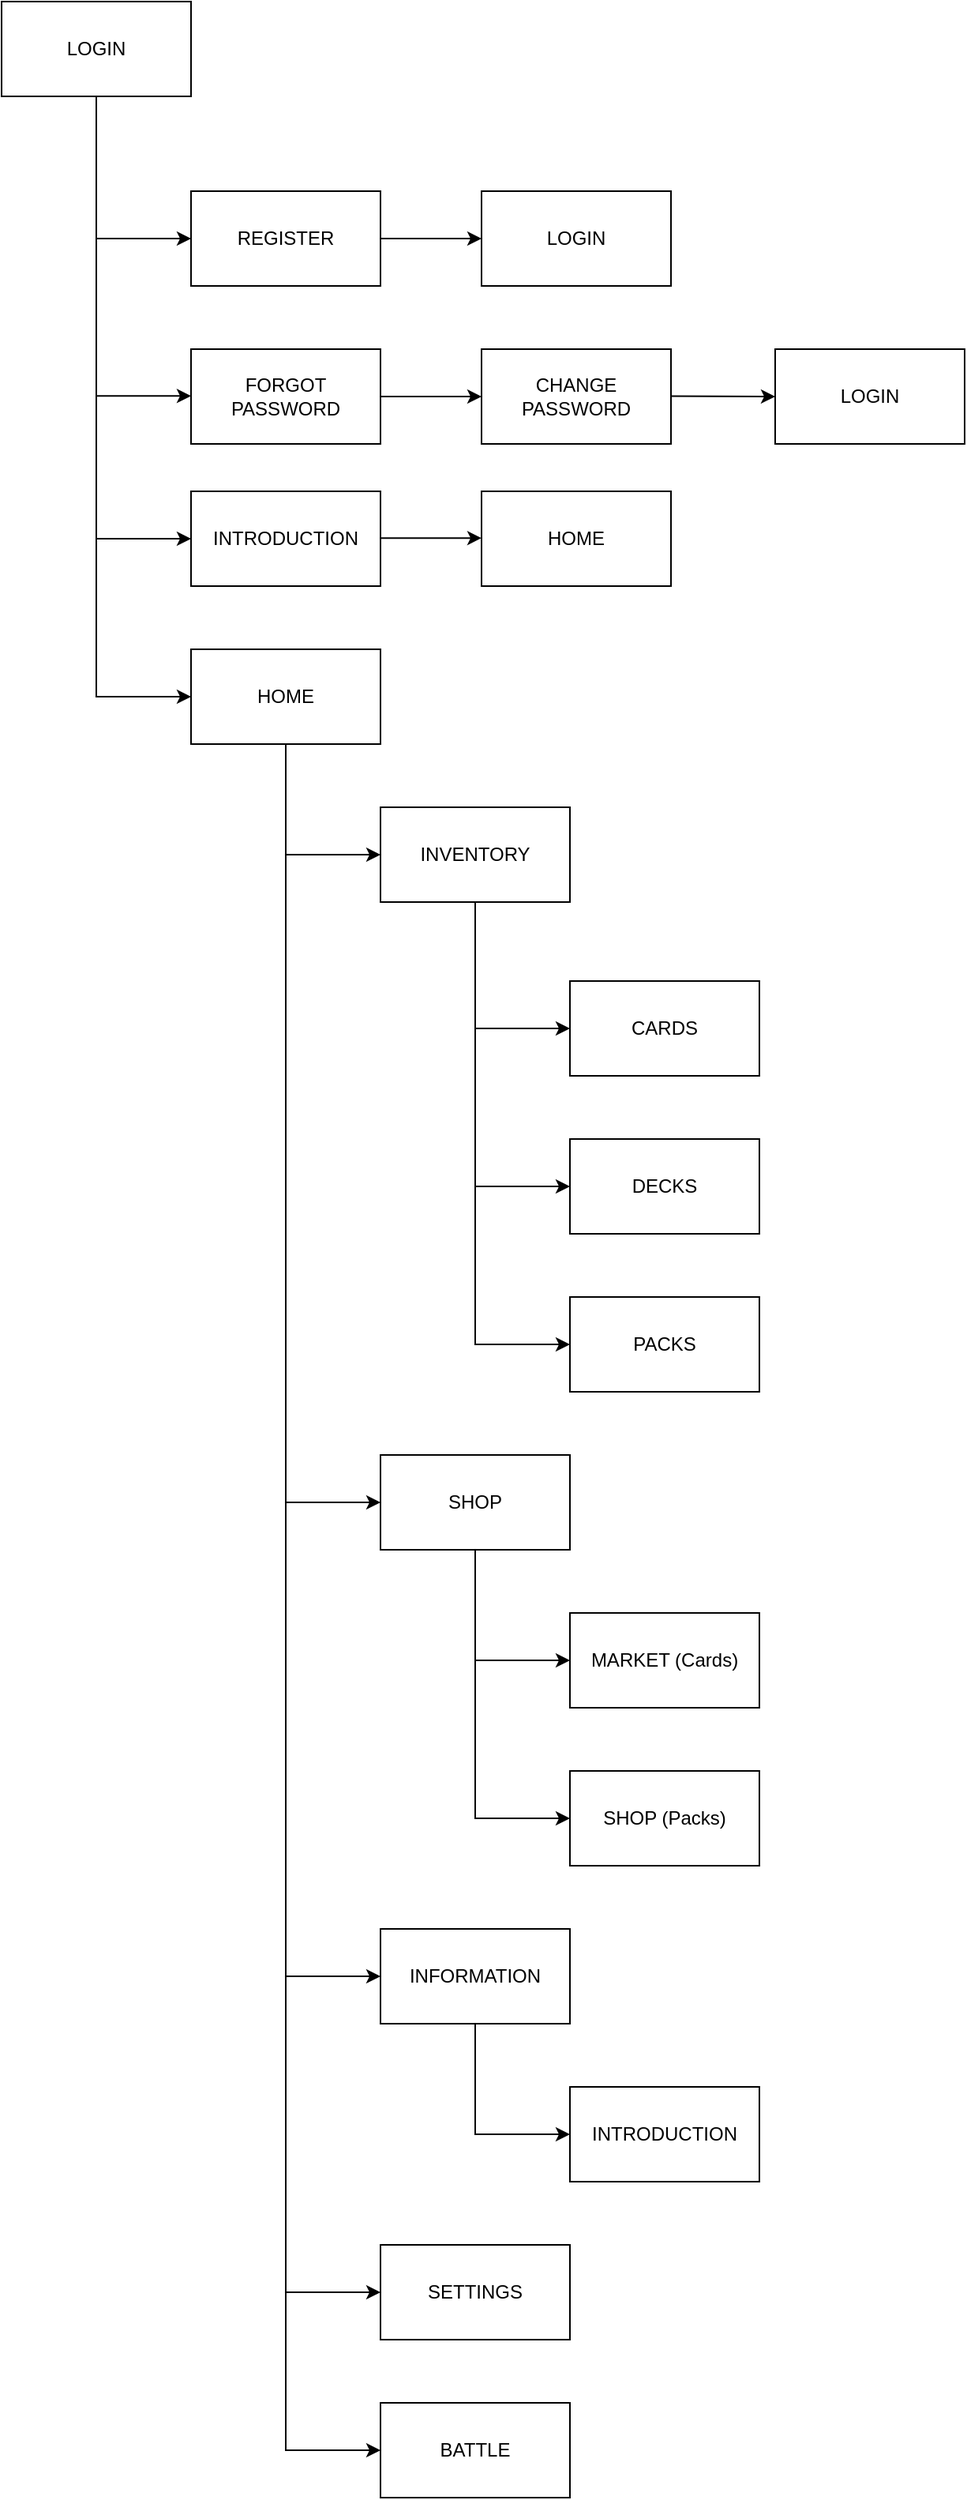 <mxfile version="24.4.6" type="device">
  <diagram name="Página-1" id="-VIf045ZAcbo_XNYpTKm">
    <mxGraphModel dx="1167" dy="627" grid="1" gridSize="10" guides="1" tooltips="1" connect="1" arrows="1" fold="1" page="1" pageScale="1" pageWidth="827" pageHeight="1169" math="0" shadow="0">
      <root>
        <mxCell id="0" />
        <mxCell id="1" parent="0" />
        <mxCell id="hazXGc5m5FmnoHVuEmII-1" value="LOGIN" style="rounded=0;whiteSpace=wrap;html=1;" vertex="1" parent="1">
          <mxGeometry x="50" y="70" width="120" height="60" as="geometry" />
        </mxCell>
        <mxCell id="hazXGc5m5FmnoHVuEmII-2" value="INTRODUCTION" style="rounded=0;whiteSpace=wrap;html=1;" vertex="1" parent="1">
          <mxGeometry x="170" y="380" width="120" height="60" as="geometry" />
        </mxCell>
        <mxCell id="hazXGc5m5FmnoHVuEmII-27" style="edgeStyle=orthogonalEdgeStyle;rounded=0;orthogonalLoop=1;jettySize=auto;html=1;entryX=0;entryY=0.5;entryDx=0;entryDy=0;" edge="1" parent="1" source="hazXGc5m5FmnoHVuEmII-3" target="hazXGc5m5FmnoHVuEmII-13">
          <mxGeometry relative="1" as="geometry">
            <mxPoint x="230" y="2301.067" as="targetPoint" />
          </mxGeometry>
        </mxCell>
        <mxCell id="hazXGc5m5FmnoHVuEmII-3" value="HOME" style="rounded=0;whiteSpace=wrap;html=1;" vertex="1" parent="1">
          <mxGeometry x="170" y="480" width="120" height="60" as="geometry" />
        </mxCell>
        <mxCell id="hazXGc5m5FmnoHVuEmII-29" style="edgeStyle=orthogonalEdgeStyle;rounded=0;orthogonalLoop=1;jettySize=auto;html=1;entryX=0;entryY=0.5;entryDx=0;entryDy=0;" edge="1" parent="1" source="hazXGc5m5FmnoHVuEmII-4" target="hazXGc5m5FmnoHVuEmII-7">
          <mxGeometry relative="1" as="geometry" />
        </mxCell>
        <mxCell id="hazXGc5m5FmnoHVuEmII-4" value="INVENTORY" style="rounded=0;whiteSpace=wrap;html=1;" vertex="1" parent="1">
          <mxGeometry x="290" y="580" width="120" height="60" as="geometry" />
        </mxCell>
        <mxCell id="hazXGc5m5FmnoHVuEmII-5" value="CARDS" style="rounded=0;whiteSpace=wrap;html=1;" vertex="1" parent="1">
          <mxGeometry x="410" y="690" width="120" height="60" as="geometry" />
        </mxCell>
        <mxCell id="hazXGc5m5FmnoHVuEmII-6" value="DECKS" style="rounded=0;whiteSpace=wrap;html=1;" vertex="1" parent="1">
          <mxGeometry x="410" y="790" width="120" height="60" as="geometry" />
        </mxCell>
        <mxCell id="hazXGc5m5FmnoHVuEmII-7" value="PACKS" style="rounded=0;whiteSpace=wrap;html=1;" vertex="1" parent="1">
          <mxGeometry x="410" y="890" width="120" height="60" as="geometry" />
        </mxCell>
        <mxCell id="hazXGc5m5FmnoHVuEmII-32" style="edgeStyle=orthogonalEdgeStyle;rounded=0;orthogonalLoop=1;jettySize=auto;html=1;entryX=0;entryY=0.5;entryDx=0;entryDy=0;" edge="1" parent="1" source="hazXGc5m5FmnoHVuEmII-8" target="hazXGc5m5FmnoHVuEmII-10">
          <mxGeometry relative="1" as="geometry" />
        </mxCell>
        <mxCell id="hazXGc5m5FmnoHVuEmII-8" value="SHOP" style="rounded=0;whiteSpace=wrap;html=1;" vertex="1" parent="1">
          <mxGeometry x="290" y="990" width="120" height="60" as="geometry" />
        </mxCell>
        <mxCell id="hazXGc5m5FmnoHVuEmII-9" value="MARKET (Cards)" style="rounded=0;whiteSpace=wrap;html=1;" vertex="1" parent="1">
          <mxGeometry x="410" y="1090" width="120" height="60" as="geometry" />
        </mxCell>
        <mxCell id="hazXGc5m5FmnoHVuEmII-10" value="SHOP (Packs)" style="rounded=0;whiteSpace=wrap;html=1;" vertex="1" parent="1">
          <mxGeometry x="410" y="1190" width="120" height="60" as="geometry" />
        </mxCell>
        <mxCell id="hazXGc5m5FmnoHVuEmII-11" value="INFORMATION" style="rounded=0;whiteSpace=wrap;html=1;" vertex="1" parent="1">
          <mxGeometry x="290" y="1290" width="120" height="60" as="geometry" />
        </mxCell>
        <mxCell id="hazXGc5m5FmnoHVuEmII-12" value="SETTINGS" style="rounded=0;whiteSpace=wrap;html=1;" vertex="1" parent="1">
          <mxGeometry x="290" y="1490" width="120" height="60" as="geometry" />
        </mxCell>
        <mxCell id="hazXGc5m5FmnoHVuEmII-13" value="BATTLE" style="rounded=0;whiteSpace=wrap;html=1;" vertex="1" parent="1">
          <mxGeometry x="290" y="1590" width="120" height="60" as="geometry" />
        </mxCell>
        <mxCell id="hazXGc5m5FmnoHVuEmII-14" value="" style="endArrow=classic;html=1;rounded=0;exitX=0.5;exitY=1;exitDx=0;exitDy=0;entryX=0;entryY=0.5;entryDx=0;entryDy=0;" edge="1" parent="1" source="hazXGc5m5FmnoHVuEmII-1" target="hazXGc5m5FmnoHVuEmII-3">
          <mxGeometry width="50" height="50" relative="1" as="geometry">
            <mxPoint x="150" y="270" as="sourcePoint" />
            <mxPoint x="110" y="530" as="targetPoint" />
            <Array as="points">
              <mxPoint x="110" y="510" />
            </Array>
          </mxGeometry>
        </mxCell>
        <mxCell id="hazXGc5m5FmnoHVuEmII-16" value="REGISTER" style="rounded=0;whiteSpace=wrap;html=1;" vertex="1" parent="1">
          <mxGeometry x="170" y="190" width="120" height="60" as="geometry" />
        </mxCell>
        <mxCell id="hazXGc5m5FmnoHVuEmII-17" value="FORGOT PASSWORD" style="rounded=0;whiteSpace=wrap;html=1;" vertex="1" parent="1">
          <mxGeometry x="170" y="290" width="120" height="60" as="geometry" />
        </mxCell>
        <mxCell id="hazXGc5m5FmnoHVuEmII-18" value="CHANGE PASSWORD" style="rounded=0;whiteSpace=wrap;html=1;" vertex="1" parent="1">
          <mxGeometry x="354" y="290" width="120" height="60" as="geometry" />
        </mxCell>
        <mxCell id="hazXGc5m5FmnoHVuEmII-19" value="" style="endArrow=classic;html=1;rounded=0;entryX=0;entryY=0.5;entryDx=0;entryDy=0;" edge="1" parent="1" target="hazXGc5m5FmnoHVuEmII-16">
          <mxGeometry width="50" height="50" relative="1" as="geometry">
            <mxPoint x="110" y="220" as="sourcePoint" />
            <mxPoint x="260" y="320" as="targetPoint" />
          </mxGeometry>
        </mxCell>
        <mxCell id="hazXGc5m5FmnoHVuEmII-20" value="" style="endArrow=classic;html=1;rounded=0;entryX=0;entryY=0.5;entryDx=0;entryDy=0;fontStyle=1;exitX=1;exitY=0.5;exitDx=0;exitDy=0;" edge="1" parent="1" source="hazXGc5m5FmnoHVuEmII-17" target="hazXGc5m5FmnoHVuEmII-18">
          <mxGeometry width="50" height="50" relative="1" as="geometry">
            <mxPoint x="120" y="319.66" as="sourcePoint" />
            <mxPoint x="180" y="319.66" as="targetPoint" />
          </mxGeometry>
        </mxCell>
        <mxCell id="hazXGc5m5FmnoHVuEmII-21" value="" style="endArrow=classic;html=1;rounded=0;entryX=0;entryY=0.5;entryDx=0;entryDy=0;" edge="1" parent="1" target="hazXGc5m5FmnoHVuEmII-2">
          <mxGeometry width="50" height="50" relative="1" as="geometry">
            <mxPoint x="110" y="410" as="sourcePoint" />
            <mxPoint x="180" y="330" as="targetPoint" />
          </mxGeometry>
        </mxCell>
        <mxCell id="hazXGc5m5FmnoHVuEmII-22" value="" style="endArrow=classic;html=1;rounded=0;entryX=0;entryY=0.5;entryDx=0;entryDy=0;" edge="1" parent="1">
          <mxGeometry width="50" height="50" relative="1" as="geometry">
            <mxPoint x="110" y="319.66" as="sourcePoint" />
            <mxPoint x="170" y="319.66" as="targetPoint" />
          </mxGeometry>
        </mxCell>
        <mxCell id="hazXGc5m5FmnoHVuEmII-23" value="LOGIN" style="rounded=0;whiteSpace=wrap;html=1;" vertex="1" parent="1">
          <mxGeometry x="540" y="290" width="120" height="60" as="geometry" />
        </mxCell>
        <mxCell id="hazXGc5m5FmnoHVuEmII-24" value="" style="endArrow=classic;html=1;rounded=0;fontStyle=1;exitX=1;exitY=0.5;exitDx=0;exitDy=0;" edge="1" parent="1">
          <mxGeometry width="50" height="50" relative="1" as="geometry">
            <mxPoint x="474" y="319.76" as="sourcePoint" />
            <mxPoint x="540" y="320" as="targetPoint" />
          </mxGeometry>
        </mxCell>
        <mxCell id="hazXGc5m5FmnoHVuEmII-25" value="HOME" style="rounded=0;whiteSpace=wrap;html=1;" vertex="1" parent="1">
          <mxGeometry x="354" y="380" width="120" height="60" as="geometry" />
        </mxCell>
        <mxCell id="hazXGc5m5FmnoHVuEmII-26" value="" style="endArrow=classic;html=1;rounded=0;entryX=0;entryY=0.5;entryDx=0;entryDy=0;fontStyle=1;exitX=1;exitY=0.5;exitDx=0;exitDy=0;" edge="1" parent="1">
          <mxGeometry width="50" height="50" relative="1" as="geometry">
            <mxPoint x="290" y="409.58" as="sourcePoint" />
            <mxPoint x="354" y="409.58" as="targetPoint" />
          </mxGeometry>
        </mxCell>
        <mxCell id="hazXGc5m5FmnoHVuEmII-28" value="" style="endArrow=classic;html=1;rounded=0;entryX=0;entryY=0.5;entryDx=0;entryDy=0;" edge="1" parent="1" target="hazXGc5m5FmnoHVuEmII-4">
          <mxGeometry width="50" height="50" relative="1" as="geometry">
            <mxPoint x="230" y="610" as="sourcePoint" />
            <mxPoint x="500" y="570" as="targetPoint" />
          </mxGeometry>
        </mxCell>
        <mxCell id="hazXGc5m5FmnoHVuEmII-30" value="" style="endArrow=classic;html=1;rounded=0;entryX=0;entryY=0.5;entryDx=0;entryDy=0;" edge="1" parent="1" target="hazXGc5m5FmnoHVuEmII-5">
          <mxGeometry width="50" height="50" relative="1" as="geometry">
            <mxPoint x="350" y="720" as="sourcePoint" />
            <mxPoint x="440" y="640" as="targetPoint" />
          </mxGeometry>
        </mxCell>
        <mxCell id="hazXGc5m5FmnoHVuEmII-31" value="" style="endArrow=classic;html=1;rounded=0;entryX=0;entryY=0.5;entryDx=0;entryDy=0;" edge="1" parent="1" target="hazXGc5m5FmnoHVuEmII-6">
          <mxGeometry width="50" height="50" relative="1" as="geometry">
            <mxPoint x="350" y="820" as="sourcePoint" />
            <mxPoint x="420" y="730" as="targetPoint" />
          </mxGeometry>
        </mxCell>
        <mxCell id="hazXGc5m5FmnoHVuEmII-33" value="" style="endArrow=classic;html=1;rounded=0;entryX=0;entryY=0.5;entryDx=0;entryDy=0;" edge="1" parent="1" target="hazXGc5m5FmnoHVuEmII-9">
          <mxGeometry width="50" height="50" relative="1" as="geometry">
            <mxPoint x="350" y="1120" as="sourcePoint" />
            <mxPoint x="720" y="1130" as="targetPoint" />
          </mxGeometry>
        </mxCell>
        <mxCell id="hazXGc5m5FmnoHVuEmII-34" value="" style="endArrow=classic;html=1;rounded=0;entryX=0;entryY=0.5;entryDx=0;entryDy=0;" edge="1" parent="1" target="hazXGc5m5FmnoHVuEmII-8">
          <mxGeometry width="50" height="50" relative="1" as="geometry">
            <mxPoint x="230" y="1020" as="sourcePoint" />
            <mxPoint x="440" y="1080" as="targetPoint" />
          </mxGeometry>
        </mxCell>
        <mxCell id="hazXGc5m5FmnoHVuEmII-35" value="" style="endArrow=classic;html=1;rounded=0;entryX=0;entryY=0.5;entryDx=0;entryDy=0;" edge="1" parent="1" target="hazXGc5m5FmnoHVuEmII-11">
          <mxGeometry width="50" height="50" relative="1" as="geometry">
            <mxPoint x="230" y="1320" as="sourcePoint" />
            <mxPoint x="440" y="1190" as="targetPoint" />
          </mxGeometry>
        </mxCell>
        <mxCell id="hazXGc5m5FmnoHVuEmII-36" value="INTRODUCTION" style="rounded=0;whiteSpace=wrap;html=1;" vertex="1" parent="1">
          <mxGeometry x="410" y="1390" width="120" height="60" as="geometry" />
        </mxCell>
        <mxCell id="hazXGc5m5FmnoHVuEmII-37" value="" style="endArrow=classic;html=1;rounded=0;entryX=0;entryY=0.5;entryDx=0;entryDy=0;exitX=0.5;exitY=1;exitDx=0;exitDy=0;" edge="1" parent="1" source="hazXGc5m5FmnoHVuEmII-11" target="hazXGc5m5FmnoHVuEmII-36">
          <mxGeometry width="50" height="50" relative="1" as="geometry">
            <mxPoint x="390" y="1070" as="sourcePoint" />
            <mxPoint x="440" y="1020" as="targetPoint" />
            <Array as="points">
              <mxPoint x="350" y="1420" />
            </Array>
          </mxGeometry>
        </mxCell>
        <mxCell id="hazXGc5m5FmnoHVuEmII-39" value="" style="endArrow=classic;html=1;rounded=0;entryX=0;entryY=0.5;entryDx=0;entryDy=0;" edge="1" parent="1" target="hazXGc5m5FmnoHVuEmII-12">
          <mxGeometry width="50" height="50" relative="1" as="geometry">
            <mxPoint x="230" y="1520" as="sourcePoint" />
            <mxPoint x="440" y="1580" as="targetPoint" />
          </mxGeometry>
        </mxCell>
        <mxCell id="hazXGc5m5FmnoHVuEmII-40" value="LOGIN" style="rounded=0;whiteSpace=wrap;html=1;" vertex="1" parent="1">
          <mxGeometry x="354" y="190" width="120" height="60" as="geometry" />
        </mxCell>
        <mxCell id="hazXGc5m5FmnoHVuEmII-41" value="" style="endArrow=classic;html=1;rounded=0;entryX=0;entryY=0.5;entryDx=0;entryDy=0;fontStyle=1;exitX=1;exitY=0.5;exitDx=0;exitDy=0;" edge="1" parent="1" source="hazXGc5m5FmnoHVuEmII-16" target="hazXGc5m5FmnoHVuEmII-40">
          <mxGeometry width="50" height="50" relative="1" as="geometry">
            <mxPoint x="300" y="330" as="sourcePoint" />
            <mxPoint x="364" y="330" as="targetPoint" />
          </mxGeometry>
        </mxCell>
      </root>
    </mxGraphModel>
  </diagram>
</mxfile>
